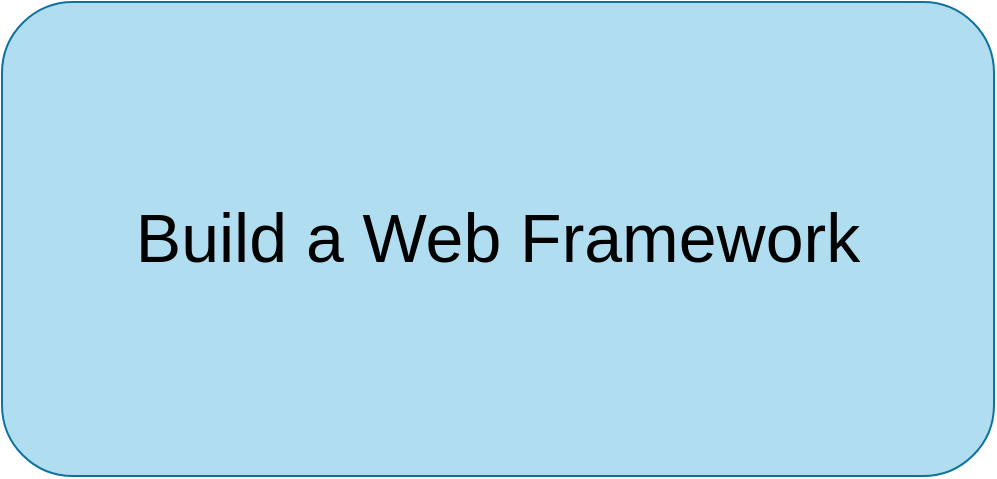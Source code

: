 <mxfile pages="6">
    <diagram id="eKO3oLS9gSoM9CPBkXL3" name="00-Goal">
        <mxGraphModel dx="729" dy="421" grid="1" gridSize="10" guides="1" tooltips="1" connect="1" arrows="1" fold="1" page="1" pageScale="1" pageWidth="1169" pageHeight="827" math="0" shadow="0">
            <root>
                <mxCell id="0"/>
                <mxCell id="1" parent="0"/>
                <mxCell id="2" value="" style="rounded=1;whiteSpace=wrap;html=1;fillColor=#b1ddf0;strokeColor=#10739e;glass=0;shadow=0;" parent="1" vertex="1">
                    <mxGeometry x="336" y="295" width="496" height="237" as="geometry"/>
                </mxCell>
                <mxCell id="4" value="&lt;font color=&quot;#000000&quot; style=&quot;font-size: 34px;&quot;&gt;Build a Web Framework&lt;/font&gt;" style="text;html=1;align=center;verticalAlign=middle;whiteSpace=wrap;rounded=0;shadow=0;glass=0;fillColor=none;" parent="1" vertex="1">
                    <mxGeometry x="399" y="373" width="370" height="80" as="geometry"/>
                </mxCell>
            </root>
        </mxGraphModel>
    </diagram>
    <diagram id="qqy7G0JwDy2KQDGhIRLm" name="07 - mv">
        <mxGraphModel dx="2083" dy="1203" grid="1" gridSize="10" guides="1" tooltips="1" connect="1" arrows="1" fold="1" page="1" pageScale="1" pageWidth="1169" pageHeight="827" math="0" shadow="0">
            <root>
                <mxCell id="0"/>
                <mxCell id="1" parent="0"/>
                <mxCell id="36xU2jny2OdCBjY5m4QW-1" value="Model Classes" style="rounded=0;whiteSpace=wrap;html=1;fontSize=20;align=center;fillColor=#dae8fc;strokeColor=#6c8ebf;" vertex="1" parent="1">
                    <mxGeometry x="375" y="330" width="200" height="70" as="geometry"/>
                </mxCell>
                <mxCell id="36xU2jny2OdCBjY5m4QW-2" value="View Classes" style="rounded=0;whiteSpace=wrap;html=1;fontSize=20;align=center;fillColor=#d5e8d4;strokeColor=#82b366;" vertex="1" parent="1">
                    <mxGeometry x="375" y="420" width="200" height="70" as="geometry"/>
                </mxCell>
                <mxCell id="36xU2jny2OdCBjY5m4QW-3" value="" style="shape=curlyBracket;whiteSpace=wrap;html=1;rounded=1;fontSize=17;align=center;rotation=-180;" vertex="1" parent="1">
                    <mxGeometry x="585" y="330" width="20" height="70" as="geometry"/>
                </mxCell>
                <mxCell id="36xU2jny2OdCBjY5m4QW-4" value="" style="shape=curlyBracket;whiteSpace=wrap;html=1;rounded=1;fontSize=17;align=center;rotation=-180;" vertex="1" parent="1">
                    <mxGeometry x="585" y="420" width="20" height="70" as="geometry"/>
                </mxCell>
                <mxCell id="36xU2jny2OdCBjY5m4QW-5" value="Handle HTML and events caused by the user (like clicks)" style="text;html=1;strokeColor=none;fillColor=none;align=left;verticalAlign=middle;whiteSpace=wrap;rounded=0;fontSize=13;" vertex="1" parent="1">
                    <mxGeometry x="605" y="445" width="190" height="20" as="geometry"/>
                </mxCell>
                <mxCell id="36xU2jny2OdCBjY5m4QW-6" value="Handle data, used to represent Users, Blog Posts, Images, etc" style="text;html=1;strokeColor=none;fillColor=none;align=left;verticalAlign=middle;whiteSpace=wrap;rounded=0;fontSize=13;" vertex="1" parent="1">
                    <mxGeometry x="605" y="355" width="190" height="20" as="geometry"/>
                </mxCell>
            </root>
        </mxGraphModel>
    </diagram>
    <diagram id="QJdwAnriGDv1WuvhWzYZ" name="05 - mock">
        <mxGraphModel dx="2916" dy="1684" grid="1" gridSize="10" guides="1" tooltips="1" connect="1" arrows="1" fold="1" page="1" pageScale="1" pageWidth="1169" pageHeight="827" math="0" shadow="0">
            <root>
                <mxCell id="0"/>
                <mxCell id="1" parent="0"/>
                <mxCell id="5O11e0xOa-rye1dnUCRD-1" value="" style="strokeWidth=1;shadow=0;dashed=0;align=center;html=1;shape=mxgraph.mockup.containers.browserWindow;rSize=0;fillColor=#ffffff;strokeColor=#666666;strokeColor2=#008cff;strokeColor3=#c4c4c4;mainText=,;recursiveResize=0;fontSize=15;" vertex="1" parent="1">
                    <mxGeometry x="465" y="220" width="545" height="390" as="geometry"/>
                </mxCell>
                <mxCell id="5O11e0xOa-rye1dnUCRD-2" value="Page 1" style="strokeWidth=1;shadow=0;dashed=0;align=center;html=1;shape=mxgraph.mockup.containers.anchor;fontSize=17;fontColor=#666666;align=left;" vertex="1" parent="5O11e0xOa-rye1dnUCRD-1">
                    <mxGeometry x="60" y="12" width="110" height="26" as="geometry"/>
                </mxCell>
                <mxCell id="5O11e0xOa-rye1dnUCRD-3" value="https://www.draw.io" style="strokeWidth=1;shadow=0;dashed=0;align=center;html=1;shape=mxgraph.mockup.containers.anchor;rSize=0;fontSize=17;fontColor=#666666;align=left;" vertex="1" parent="5O11e0xOa-rye1dnUCRD-1">
                    <mxGeometry x="130" y="60" width="250" height="26" as="geometry"/>
                </mxCell>
                <mxCell id="5O11e0xOa-rye1dnUCRD-4" value="User Detail" style="text;html=1;strokeColor=none;fillColor=none;align=left;verticalAlign=middle;whiteSpace=wrap;rounded=0;fontSize=21;fontStyle=1" vertex="1" parent="5O11e0xOa-rye1dnUCRD-1">
                    <mxGeometry x="30" y="130" width="170" height="30" as="geometry"/>
                </mxCell>
                <mxCell id="5O11e0xOa-rye1dnUCRD-5" value="name: Sam" style="text;html=1;strokeColor=none;fillColor=none;align=left;verticalAlign=middle;whiteSpace=wrap;rounded=0;fontSize=21;" vertex="1" parent="5O11e0xOa-rye1dnUCRD-1">
                    <mxGeometry x="50" y="180" width="170" height="20" as="geometry"/>
                </mxCell>
                <mxCell id="5O11e0xOa-rye1dnUCRD-6" value="age: 20" style="text;html=1;strokeColor=none;fillColor=none;align=left;verticalAlign=middle;whiteSpace=wrap;rounded=0;fontSize=21;" vertex="1" parent="5O11e0xOa-rye1dnUCRD-1">
                    <mxGeometry x="50" y="210" width="170" height="20" as="geometry"/>
                </mxCell>
                <mxCell id="5O11e0xOa-rye1dnUCRD-7" value="&lt;i&gt;Sam&lt;/i&gt;" style="rounded=0;whiteSpace=wrap;html=1;fontSize=21;align=left;" vertex="1" parent="5O11e0xOa-rye1dnUCRD-1">
                    <mxGeometry x="15" y="240" width="90" height="30" as="geometry"/>
                </mxCell>
                <mxCell id="5O11e0xOa-rye1dnUCRD-8" value="&lt;span style=&quot;font-size: 17px;&quot;&gt;Update Name&lt;/span&gt;" style="rounded=0;whiteSpace=wrap;html=1;fontSize=17;align=center;fontStyle=1" vertex="1" parent="5O11e0xOa-rye1dnUCRD-1">
                    <mxGeometry x="125" y="240" width="135" height="30" as="geometry"/>
                </mxCell>
                <mxCell id="5O11e0xOa-rye1dnUCRD-9" value="&lt;span style=&quot;font-size: 17px&quot;&gt;Set Random Age&lt;/span&gt;" style="rounded=0;whiteSpace=wrap;html=1;fontSize=17;align=center;fontStyle=1" vertex="1" parent="5O11e0xOa-rye1dnUCRD-1">
                    <mxGeometry x="15" y="280" width="175" height="30" as="geometry"/>
                </mxCell>
                <mxCell id="5O11e0xOa-rye1dnUCRD-10" value="&lt;span style=&quot;font-size: 17px&quot;&gt;Save&lt;/span&gt;" style="rounded=0;whiteSpace=wrap;html=1;fontSize=17;align=center;fontStyle=1" vertex="1" parent="1">
                    <mxGeometry x="480" y="540" width="175" height="30" as="geometry"/>
                </mxCell>
                <mxCell id="5O11e0xOa-rye1dnUCRD-11" value="Probably need to create a class to represent a User and all of its data (like name and age)" style="rounded=0;whiteSpace=wrap;html=1;fontSize=17;align=center;fillColor=#f8cecc;strokeColor=#b85450;" vertex="1" parent="1">
                    <mxGeometry x="160" y="232" width="270" height="75" as="geometry"/>
                </mxCell>
                <mxCell id="5O11e0xOa-rye1dnUCRD-12" value="User class needs to have the ability to store some data, retrieve it, and change it" style="rounded=0;whiteSpace=wrap;html=1;fontSize=17;align=center;fillColor=#f8cecc;strokeColor=#b85450;" vertex="1" parent="1">
                    <mxGeometry x="160" y="362.5" width="270" height="75" as="geometry"/>
                </mxCell>
                <mxCell id="5O11e0xOa-rye1dnUCRD-13" value="Also needs to have the ability to notify the rest of the app when some data is changed" style="rounded=0;whiteSpace=wrap;html=1;fontSize=17;align=center;fillColor=#f8cecc;strokeColor=#b85450;" vertex="1" parent="1">
                    <mxGeometry x="160" y="450" width="270" height="75" as="geometry"/>
                </mxCell>
                <mxCell id="5O11e0xOa-rye1dnUCRD-14" value="User needs to be able to persist data to an outside server, and then retrieve it at some future point" style="rounded=0;whiteSpace=wrap;html=1;fontSize=17;align=center;fillColor=#f8cecc;strokeColor=#b85450;" vertex="1" parent="1">
                    <mxGeometry x="160" y="530" width="270" height="75" as="geometry"/>
                </mxCell>
            </root>
        </mxGraphModel>
    </diagram>
    <diagram id="H4WxEVONDBSsP68vwNXc" name="06 - approach">
        <mxGraphModel dx="729" dy="421" grid="1" gridSize="10" guides="1" tooltips="1" connect="1" arrows="1" fold="1" page="1" pageScale="1" pageWidth="1169" pageHeight="827" math="0" shadow="0">
            <root>
                <mxCell id="0"/>
                <mxCell id="1" parent="0"/>
                <mxCell id="eawlbQUKYgqqLDcVQBGZ-1" style="edgeStyle=orthogonalEdgeStyle;rounded=0;orthogonalLoop=1;jettySize=auto;html=1;exitX=0.5;exitY=1;exitDx=0;exitDy=0;fontSize=17;" parent="1" source="eawlbQUKYgqqLDcVQBGZ-2" target="eawlbQUKYgqqLDcVQBGZ-4" edge="1">
                    <mxGeometry relative="1" as="geometry"/>
                </mxCell>
                <mxCell id="eawlbQUKYgqqLDcVQBGZ-2" value="Build class User as a 'mega' class with tons of methods" style="rounded=0;whiteSpace=wrap;html=1;fontSize=17;align=center;" parent="1" vertex="1">
                    <mxGeometry x="499" y="280" width="390" height="50" as="geometry"/>
                </mxCell>
                <mxCell id="eawlbQUKYgqqLDcVQBGZ-3" style="edgeStyle=orthogonalEdgeStyle;rounded=0;orthogonalLoop=1;jettySize=auto;html=1;exitX=0.5;exitY=1;exitDx=0;exitDy=0;fontSize=17;" parent="1" source="eawlbQUKYgqqLDcVQBGZ-4" target="eawlbQUKYgqqLDcVQBGZ-5" edge="1">
                    <mxGeometry relative="1" as="geometry"/>
                </mxCell>
                <mxCell id="eawlbQUKYgqqLDcVQBGZ-4" value="Refactor User to use composition" style="rounded=0;whiteSpace=wrap;html=1;fontSize=17;align=center;" parent="1" vertex="1">
                    <mxGeometry x="499" y="370" width="390" height="50" as="geometry"/>
                </mxCell>
                <mxCell id="eawlbQUKYgqqLDcVQBGZ-5" value="Refactor User to be a reusable class that can represent any piece of data, not just a User" style="rounded=0;whiteSpace=wrap;html=1;fontSize=17;align=center;" parent="1" vertex="1">
                    <mxGeometry x="499" y="460" width="390" height="70" as="geometry"/>
                </mxCell>
                <mxCell id="eawlbQUKYgqqLDcVQBGZ-6" value="Extraction Approach" style="rounded=0;whiteSpace=wrap;html=1;fontSize=20;align=center;fillColor=#dae8fc;strokeColor=#6c8ebf;fontStyle=1" parent="1" vertex="1">
                    <mxGeometry x="279" y="365" width="160" height="65" as="geometry"/>
                </mxCell>
            </root>
        </mxGraphModel>
    </diagram>
    <diagram id="oPNcjnpQfzQmDVw7W7TL" name="02-user">
        <mxGraphModel dx="729" dy="421" grid="1" gridSize="10" guides="1" tooltips="1" connect="1" arrows="1" fold="1" page="1" pageScale="1" pageWidth="1169" pageHeight="827" math="0" shadow="0">
            <root>
                <mxCell id="0"/>
                <mxCell id="1" parent="0"/>
                <mxCell id="q2u0QlZRffsQj2mwpImV-45" value="class User" style="rounded=0;whiteSpace=wrap;html=1;fontSize=18;align=center;fillColor=#dae8fc;strokeColor=#6c8ebf;fontStyle=1" parent="1" vertex="1">
                    <mxGeometry x="350" y="240" width="330" height="28" as="geometry"/>
                </mxCell>
                <mxCell id="q2u0QlZRffsQj2mwpImV-46" value="private data: UserProps" style="rounded=0;whiteSpace=wrap;html=1;fontSize=18;align=center;fontStyle=0" parent="1" vertex="1">
                    <mxGeometry x="350" y="268" width="330" height="42" as="geometry"/>
                </mxCell>
                <mxCell id="q2u0QlZRffsQj2mwpImV-47" value="get(propName: string): (string | number)" style="rounded=0;whiteSpace=wrap;html=1;fontSize=18;align=center;fontStyle=0" parent="1" vertex="1">
                    <mxGeometry x="350" y="310" width="330" height="42" as="geometry"/>
                </mxCell>
                <mxCell id="q2u0QlZRffsQj2mwpImV-48" value="" style="shape=curlyBracket;whiteSpace=wrap;html=1;rounded=1;fontSize=17;align=center;rotation=-180;" parent="1" vertex="1">
                    <mxGeometry x="690" y="268" width="20" height="42" as="geometry"/>
                </mxCell>
                <mxCell id="q2u0QlZRffsQj2mwpImV-49" value="Object to store information about a particular user (name, age)" style="text;html=1;strokeColor=none;fillColor=none;align=left;verticalAlign=middle;whiteSpace=wrap;rounded=0;fontSize=11;" parent="1" vertex="1">
                    <mxGeometry x="710" y="279" width="220" height="20" as="geometry"/>
                </mxCell>
                <mxCell id="q2u0QlZRffsQj2mwpImV-50" value="" style="shape=curlyBracket;whiteSpace=wrap;html=1;rounded=1;fontSize=17;align=center;rotation=-180;" parent="1" vertex="1">
                    <mxGeometry x="690" y="310" width="20" height="42" as="geometry"/>
                </mxCell>
                <mxCell id="q2u0QlZRffsQj2mwpImV-51" value="Gets a single piece of info about this user (name, age)" style="text;html=1;strokeColor=none;fillColor=none;align=left;verticalAlign=middle;whiteSpace=wrap;rounded=0;fontSize=11;" parent="1" vertex="1">
                    <mxGeometry x="710" y="321" width="220" height="20" as="geometry"/>
                </mxCell>
                <mxCell id="q2u0QlZRffsQj2mwpImV-52" value="set(update: UserProps): void" style="rounded=0;whiteSpace=wrap;html=1;fontSize=18;align=center;fontStyle=0" parent="1" vertex="1">
                    <mxGeometry x="350" y="352" width="330" height="42" as="geometry"/>
                </mxCell>
                <mxCell id="q2u0QlZRffsQj2mwpImV-53" value="" style="shape=curlyBracket;whiteSpace=wrap;html=1;rounded=1;fontSize=17;align=center;rotation=-180;" parent="1" vertex="1">
                    <mxGeometry x="690" y="352" width="20" height="42" as="geometry"/>
                </mxCell>
                <mxCell id="q2u0QlZRffsQj2mwpImV-54" value="Changes information about this user (name, age)" style="text;html=1;strokeColor=none;fillColor=none;align=left;verticalAlign=middle;whiteSpace=wrap;rounded=0;fontSize=11;" parent="1" vertex="1">
                    <mxGeometry x="710" y="363" width="220" height="20" as="geometry"/>
                </mxCell>
                <mxCell id="q2u0QlZRffsQj2mwpImV-55" value="on(eventName: string, callback: () =&amp;gt; {})" style="rounded=0;whiteSpace=wrap;html=1;fontSize=18;align=center;fontStyle=0" parent="1" vertex="1">
                    <mxGeometry x="350" y="394" width="330" height="42" as="geometry"/>
                </mxCell>
                <mxCell id="q2u0QlZRffsQj2mwpImV-56" value="" style="shape=curlyBracket;whiteSpace=wrap;html=1;rounded=1;fontSize=17;align=center;rotation=-180;" parent="1" vertex="1">
                    <mxGeometry x="690" y="394" width="20" height="42" as="geometry"/>
                </mxCell>
                <mxCell id="q2u0QlZRffsQj2mwpImV-57" value="Registers an event handler with this object, so other parts of the app know when something changes" style="text;html=1;strokeColor=none;fillColor=none;align=left;verticalAlign=middle;whiteSpace=wrap;rounded=0;fontSize=11;" parent="1" vertex="1">
                    <mxGeometry x="710" y="405" width="220" height="20" as="geometry"/>
                </mxCell>
                <mxCell id="q2u0QlZRffsQj2mwpImV-58" value="trigger(eventName: string): void" style="rounded=0;whiteSpace=wrap;html=1;fontSize=18;align=center;fontStyle=0" parent="1" vertex="1">
                    <mxGeometry x="350" y="436" width="330" height="42" as="geometry"/>
                </mxCell>
                <mxCell id="q2u0QlZRffsQj2mwpImV-59" value="" style="shape=curlyBracket;whiteSpace=wrap;html=1;rounded=1;fontSize=17;align=center;rotation=-180;" parent="1" vertex="1">
                    <mxGeometry x="690" y="436" width="20" height="42" as="geometry"/>
                </mxCell>
                <mxCell id="q2u0QlZRffsQj2mwpImV-60" value="Triggers an event to tell other parts of the app that something has changed" style="text;html=1;strokeColor=none;fillColor=none;align=left;verticalAlign=middle;whiteSpace=wrap;rounded=0;fontSize=11;" parent="1" vertex="1">
                    <mxGeometry x="710" y="447" width="220" height="20" as="geometry"/>
                </mxCell>
                <mxCell id="q2u0QlZRffsQj2mwpImV-61" value="fetch(): Promise" style="rounded=0;whiteSpace=wrap;html=1;fontSize=18;align=center;fontStyle=0" parent="1" vertex="1">
                    <mxGeometry x="350" y="478" width="330" height="42" as="geometry"/>
                </mxCell>
                <mxCell id="q2u0QlZRffsQj2mwpImV-62" value="" style="shape=curlyBracket;whiteSpace=wrap;html=1;rounded=1;fontSize=17;align=center;rotation=-180;" parent="1" vertex="1">
                    <mxGeometry x="690" y="478" width="20" height="42" as="geometry"/>
                </mxCell>
                <mxCell id="q2u0QlZRffsQj2mwpImV-63" value="Fetches some data from the server about a particular user" style="text;html=1;strokeColor=none;fillColor=none;align=left;verticalAlign=middle;whiteSpace=wrap;rounded=0;fontSize=11;" parent="1" vertex="1">
                    <mxGeometry x="710" y="489" width="220" height="20" as="geometry"/>
                </mxCell>
                <mxCell id="q2u0QlZRffsQj2mwpImV-64" value="save(): Promise" style="rounded=0;whiteSpace=wrap;html=1;fontSize=18;align=center;fontStyle=0" parent="1" vertex="1">
                    <mxGeometry x="350" y="520" width="330" height="42" as="geometry"/>
                </mxCell>
                <mxCell id="q2u0QlZRffsQj2mwpImV-65" value="" style="shape=curlyBracket;whiteSpace=wrap;html=1;rounded=1;fontSize=17;align=center;rotation=-180;" parent="1" vertex="1">
                    <mxGeometry x="690" y="520" width="20" height="42" as="geometry"/>
                </mxCell>
                <mxCell id="q2u0QlZRffsQj2mwpImV-66" value="Saves some data about this user to the server" style="text;html=1;strokeColor=none;fillColor=none;align=left;verticalAlign=middle;whiteSpace=wrap;rounded=0;fontSize=11;" parent="1" vertex="1">
                    <mxGeometry x="710" y="531" width="220" height="20" as="geometry"/>
                </mxCell>
            </root>
        </mxGraphModel>
    </diagram>
    <diagram id="aLWsFVtwU_0vKNZAFZTg" name="08 - events">
        <mxGraphModel dx="583" dy="337" grid="1" gridSize="10" guides="1" tooltips="1" connect="1" arrows="1" fold="1" page="1" pageScale="1" pageWidth="1169" pageHeight="827" math="0" shadow="0">
            <root>
                <mxCell id="0"/>
                <mxCell id="1" parent="0"/>
                <mxCell id="oaRbF4cmPIrRVzJYWzWD-1" value="" style="shape=curlyBracket;whiteSpace=wrap;html=1;rounded=1;fontSize=13;align=left;" vertex="1" parent="1">
                    <mxGeometry x="370" y="359" width="20" height="110" as="geometry"/>
                </mxCell>
                <mxCell id="oaRbF4cmPIrRVzJYWzWD-2" style="edgeStyle=orthogonalEdgeStyle;rounded=0;orthogonalLoop=1;jettySize=auto;html=1;exitX=1;exitY=0.5;exitDx=0;exitDy=0;fontSize=13;" edge="1" parent="1" source="oaRbF4cmPIrRVzJYWzWD-3">
                    <mxGeometry relative="1" as="geometry">
                        <mxPoint x="540" y="374" as="targetPoint"/>
                    </mxGeometry>
                </mxCell>
                <mxCell id="oaRbF4cmPIrRVzJYWzWD-3" value="'click'" style="rounded=0;whiteSpace=wrap;html=1;fontSize=13;align=center;" vertex="1" parent="1">
                    <mxGeometry x="400" y="359" width="100" height="30" as="geometry"/>
                </mxCell>
                <mxCell id="oaRbF4cmPIrRVzJYWzWD-4" value="'hover'" style="rounded=0;whiteSpace=wrap;html=1;fontSize=13;align=center;" vertex="1" parent="1">
                    <mxGeometry x="400" y="399" width="100" height="30" as="geometry"/>
                </mxCell>
                <mxCell id="oaRbF4cmPIrRVzJYWzWD-5" value="'mouseover'" style="rounded=0;whiteSpace=wrap;html=1;fontSize=13;align=center;" vertex="1" parent="1">
                    <mxGeometry x="400" y="439" width="100" height="30" as="geometry"/>
                </mxCell>
                <mxCell id="oaRbF4cmPIrRVzJYWzWD-6" value="[" style="rounded=0;whiteSpace=wrap;html=1;fontSize=13;align=center;" vertex="1" parent="1">
                    <mxGeometry x="540" y="359" width="40" height="30" as="geometry"/>
                </mxCell>
                <mxCell id="oaRbF4cmPIrRVzJYWzWD-7" value="Callback" style="rounded=0;whiteSpace=wrap;html=1;fontSize=13;align=center;fillColor=#dae8fc;strokeColor=#6c8ebf;" vertex="1" parent="1">
                    <mxGeometry x="580" y="359" width="60" height="30" as="geometry"/>
                </mxCell>
                <mxCell id="oaRbF4cmPIrRVzJYWzWD-8" value="Callback" style="rounded=0;whiteSpace=wrap;html=1;fontSize=13;align=center;fillColor=#dae8fc;strokeColor=#6c8ebf;" vertex="1" parent="1">
                    <mxGeometry x="640" y="359" width="60" height="30" as="geometry"/>
                </mxCell>
                <mxCell id="oaRbF4cmPIrRVzJYWzWD-9" value="]" style="rounded=0;whiteSpace=wrap;html=1;fontSize=13;align=center;" vertex="1" parent="1">
                    <mxGeometry x="700" y="359" width="40" height="30" as="geometry"/>
                </mxCell>
                <mxCell id="oaRbF4cmPIrRVzJYWzWD-10" value="" style="shape=curlyBracket;whiteSpace=wrap;html=1;rounded=1;fontSize=13;align=left;rotation=180;" vertex="1" parent="1">
                    <mxGeometry x="750" y="359" width="20" height="110" as="geometry"/>
                </mxCell>
                <mxCell id="oaRbF4cmPIrRVzJYWzWD-11" style="edgeStyle=orthogonalEdgeStyle;rounded=0;orthogonalLoop=1;jettySize=auto;html=1;exitX=1;exitY=0.5;exitDx=0;exitDy=0;fontSize=13;" edge="1" parent="1">
                    <mxGeometry relative="1" as="geometry">
                        <mxPoint x="540" y="414" as="targetPoint"/>
                        <mxPoint x="500" y="414" as="sourcePoint"/>
                    </mxGeometry>
                </mxCell>
                <mxCell id="oaRbF4cmPIrRVzJYWzWD-12" value="[" style="rounded=0;whiteSpace=wrap;html=1;fontSize=13;align=center;" vertex="1" parent="1">
                    <mxGeometry x="540" y="399" width="40" height="30" as="geometry"/>
                </mxCell>
                <mxCell id="oaRbF4cmPIrRVzJYWzWD-13" value="]" style="rounded=0;whiteSpace=wrap;html=1;fontSize=13;align=center;" vertex="1" parent="1">
                    <mxGeometry x="580" y="399" width="40" height="30" as="geometry"/>
                </mxCell>
                <mxCell id="oaRbF4cmPIrRVzJYWzWD-14" style="edgeStyle=orthogonalEdgeStyle;rounded=0;orthogonalLoop=1;jettySize=auto;html=1;exitX=1;exitY=0.5;exitDx=0;exitDy=0;fontSize=13;" edge="1" parent="1">
                    <mxGeometry relative="1" as="geometry">
                        <mxPoint x="540" y="454" as="targetPoint"/>
                        <mxPoint x="500" y="454" as="sourcePoint"/>
                    </mxGeometry>
                </mxCell>
                <mxCell id="oaRbF4cmPIrRVzJYWzWD-15" value="[" style="rounded=0;whiteSpace=wrap;html=1;fontSize=13;align=center;" vertex="1" parent="1">
                    <mxGeometry x="540" y="439" width="40" height="30" as="geometry"/>
                </mxCell>
                <mxCell id="oaRbF4cmPIrRVzJYWzWD-16" value="Callback" style="rounded=0;whiteSpace=wrap;html=1;fontSize=13;align=center;fillColor=#dae8fc;strokeColor=#6c8ebf;" vertex="1" parent="1">
                    <mxGeometry x="580" y="439" width="60" height="30" as="geometry"/>
                </mxCell>
                <mxCell id="oaRbF4cmPIrRVzJYWzWD-17" value="]" style="rounded=0;whiteSpace=wrap;html=1;fontSize=13;align=center;" vertex="1" parent="1">
                    <mxGeometry x="640" y="439" width="40" height="30" as="geometry"/>
                </mxCell>
            </root>
        </mxGraphModel>
    </diagram>
    <diagram id="Pwq049tx3Zx9xg7GUd4I" name="09 - user">
        <mxGraphModel dx="1122" dy="648" grid="1" gridSize="10" guides="1" tooltips="1" connect="1" arrows="1" fold="1" page="1" pageScale="1" pageWidth="1169" pageHeight="827" math="0" shadow="0">
            <root>
                <mxCell id="0"/>
                <mxCell id="1" parent="0"/>
                <mxCell id="NJQbvoTo9I_uZUbE4tWK-1" value="" style="strokeWidth=1;shadow=0;dashed=0;align=center;html=1;shape=mxgraph.mockup.containers.browserWindow;rSize=0;fillColor=#ffffff;strokeColor=#666666;strokeColor2=#008cff;strokeColor3=#c4c4c4;mainText=,;recursiveResize=0;fontSize=13;" vertex="1" parent="1">
                    <mxGeometry x="305" y="270" width="340" height="240" as="geometry"/>
                </mxCell>
                <mxCell id="NJQbvoTo9I_uZUbE4tWK-2" value="Page 1" style="strokeWidth=1;shadow=0;dashed=0;align=center;html=1;shape=mxgraph.mockup.containers.anchor;fontSize=17;fontColor=#666666;align=left;" vertex="1" parent="NJQbvoTo9I_uZUbE4tWK-1">
                    <mxGeometry x="60" y="12" width="110" height="26" as="geometry"/>
                </mxCell>
                <mxCell id="NJQbvoTo9I_uZUbE4tWK-3" value="https://www.draw.io" style="strokeWidth=1;shadow=0;dashed=0;align=center;html=1;shape=mxgraph.mockup.containers.anchor;rSize=0;fontSize=17;fontColor=#666666;align=left;" vertex="1" parent="NJQbvoTo9I_uZUbE4tWK-1">
                    <mxGeometry x="130" y="60" width="250" height="26" as="geometry"/>
                </mxCell>
                <mxCell id="NJQbvoTo9I_uZUbE4tWK-4" value="fetch" style="rounded=0;whiteSpace=wrap;html=1;fontSize=25;align=center;" vertex="1" parent="NJQbvoTo9I_uZUbE4tWK-1">
                    <mxGeometry x="240" y="139" width="70" height="81" as="geometry"/>
                </mxCell>
                <mxCell id="NJQbvoTo9I_uZUbE4tWK-5" value="User Instance" style="rounded=0;whiteSpace=wrap;html=1;fontSize=25;align=center;fillColor=#d5e8d4;strokeColor=#82b366;" vertex="1" parent="NJQbvoTo9I_uZUbE4tWK-1">
                    <mxGeometry x="100" y="139" width="140" height="81" as="geometry"/>
                </mxCell>
                <mxCell id="NJQbvoTo9I_uZUbE4tWK-6" style="edgeStyle=orthogonalEdgeStyle;rounded=0;orthogonalLoop=1;jettySize=auto;html=1;exitX=0;exitY=0.75;exitDx=0;exitDy=0;entryX=1;entryY=0.75;entryDx=0;entryDy=0;fontSize=25;" edge="1" parent="1" source="NJQbvoTo9I_uZUbE4tWK-7" target="NJQbvoTo9I_uZUbE4tWK-4">
                    <mxGeometry relative="1" as="geometry">
                        <Array as="points">
                            <mxPoint x="745" y="470"/>
                        </Array>
                    </mxGeometry>
                </mxCell>
                <mxCell id="NJQbvoTo9I_uZUbE4tWK-7" value="JSON Server" style="rounded=0;whiteSpace=wrap;html=1;fontSize=25;align=center;fillColor=#dae8fc;strokeColor=#6c8ebf;fontStyle=1" vertex="1" parent="1">
                    <mxGeometry x="745" y="369.5" width="120" height="140" as="geometry"/>
                </mxCell>
                <mxCell id="NJQbvoTo9I_uZUbE4tWK-8" style="edgeStyle=orthogonalEdgeStyle;rounded=0;orthogonalLoop=1;jettySize=auto;html=1;exitX=1;exitY=0.25;exitDx=0;exitDy=0;entryX=-0.017;entryY=0.429;entryDx=0;entryDy=0;entryPerimeter=0;fontSize=25;" edge="1" parent="1" source="NJQbvoTo9I_uZUbE4tWK-4" target="NJQbvoTo9I_uZUbE4tWK-7">
                    <mxGeometry relative="1" as="geometry"/>
                </mxCell>
                <mxCell id="NJQbvoTo9I_uZUbE4tWK-9" value="save()" style="text;html=1;strokeColor=none;fillColor=none;align=center;verticalAlign=middle;whiteSpace=wrap;rounded=0;fontSize=21;fontStyle=2" vertex="1" parent="1">
                    <mxGeometry x="665" y="409" width="40" height="20" as="geometry"/>
                </mxCell>
                <mxCell id="NJQbvoTo9I_uZUbE4tWK-10" value="fetch()" style="text;html=1;strokeColor=none;fillColor=none;align=center;verticalAlign=middle;whiteSpace=wrap;rounded=0;fontSize=21;fontStyle=2" vertex="1" parent="1">
                    <mxGeometry x="665" y="470" width="40" height="20" as="geometry"/>
                </mxCell>
            </root>
        </mxGraphModel>
    </diagram>
    <diagram id="6EaI6-5twRWGtl9hOMDa" name="10 - json">
        <mxGraphModel dx="729" dy="421" grid="1" gridSize="10" guides="1" tooltips="1" connect="1" arrows="1" fold="1" page="1" pageScale="1" pageWidth="1169" pageHeight="827" math="0" shadow="0">
            <root>
                <mxCell id="0"/>
                <mxCell id="1" parent="0"/>
                <mxCell id="IK3D2RcnBF6YkT-WLim0-1" style="edgeStyle=orthogonalEdgeStyle;rounded=0;orthogonalLoop=1;jettySize=auto;html=1;exitX=1;exitY=0.5;exitDx=0;exitDy=0;fontSize=21;" parent="1" source="IK3D2RcnBF6YkT-WLim0-2" target="IK3D2RcnBF6YkT-WLim0-5" edge="1">
                    <mxGeometry relative="1" as="geometry"/>
                </mxCell>
                <mxCell id="IK3D2RcnBF6YkT-WLim0-2" value="/users" style="rounded=0;whiteSpace=wrap;html=1;fontSize=21;align=center;fillColor=#dae8fc;strokeColor=#6c8ebf;" parent="1" vertex="1">
                    <mxGeometry x="570" y="260" width="140" height="50" as="geometry"/>
                </mxCell>
                <mxCell id="IK3D2RcnBF6YkT-WLim0-3" style="edgeStyle=orthogonalEdgeStyle;rounded=0;orthogonalLoop=1;jettySize=auto;html=1;exitX=1;exitY=0.5;exitDx=0;exitDy=0;fontSize=21;" parent="1" source="IK3D2RcnBF6YkT-WLim0-4" target="IK3D2RcnBF6YkT-WLim0-2" edge="1">
                    <mxGeometry relative="1" as="geometry"/>
                </mxCell>
                <mxCell id="IK3D2RcnBF6YkT-WLim0-4" value="GET" style="rounded=0;whiteSpace=wrap;html=1;fontSize=21;align=center;fillColor=#d5e8d4;strokeColor=#82b366;" parent="1" vertex="1">
                    <mxGeometry x="390" y="260" width="140" height="50" as="geometry"/>
                </mxCell>
                <mxCell id="IK3D2RcnBF6YkT-WLim0-5" value="Retrieve all users" style="rounded=0;whiteSpace=wrap;html=1;fontSize=14;align=center;" parent="1" vertex="1">
                    <mxGeometry x="750" y="260" width="190" height="50" as="geometry"/>
                </mxCell>
                <mxCell id="IK3D2RcnBF6YkT-WLim0-6" style="edgeStyle=orthogonalEdgeStyle;rounded=0;orthogonalLoop=1;jettySize=auto;html=1;exitX=1;exitY=0.5;exitDx=0;exitDy=0;fontSize=21;" parent="1" source="IK3D2RcnBF6YkT-WLim0-7" target="IK3D2RcnBF6YkT-WLim0-10" edge="1">
                    <mxGeometry relative="1" as="geometry"/>
                </mxCell>
                <mxCell id="IK3D2RcnBF6YkT-WLim0-7" value="/users/:id" style="rounded=0;whiteSpace=wrap;html=1;fontSize=21;align=center;fillColor=#dae8fc;strokeColor=#6c8ebf;" parent="1" vertex="1">
                    <mxGeometry x="570" y="320" width="140" height="50" as="geometry"/>
                </mxCell>
                <mxCell id="IK3D2RcnBF6YkT-WLim0-8" style="edgeStyle=orthogonalEdgeStyle;rounded=0;orthogonalLoop=1;jettySize=auto;html=1;exitX=1;exitY=0.5;exitDx=0;exitDy=0;fontSize=21;" parent="1" source="IK3D2RcnBF6YkT-WLim0-9" target="IK3D2RcnBF6YkT-WLim0-7" edge="1">
                    <mxGeometry relative="1" as="geometry"/>
                </mxCell>
                <mxCell id="IK3D2RcnBF6YkT-WLim0-9" value="GET" style="rounded=0;whiteSpace=wrap;html=1;fontSize=21;align=center;fillColor=#d5e8d4;strokeColor=#82b366;" parent="1" vertex="1">
                    <mxGeometry x="390" y="320" width="140" height="50" as="geometry"/>
                </mxCell>
                <mxCell id="IK3D2RcnBF6YkT-WLim0-10" value="Retrieve users with the given ID" style="rounded=0;whiteSpace=wrap;html=1;fontSize=14;align=center;" parent="1" vertex="1">
                    <mxGeometry x="750" y="320" width="190" height="50" as="geometry"/>
                </mxCell>
                <mxCell id="IK3D2RcnBF6YkT-WLim0-11" style="edgeStyle=orthogonalEdgeStyle;rounded=0;orthogonalLoop=1;jettySize=auto;html=1;exitX=1;exitY=0.5;exitDx=0;exitDy=0;fontSize=21;" parent="1" source="IK3D2RcnBF6YkT-WLim0-12" target="IK3D2RcnBF6YkT-WLim0-15" edge="1">
                    <mxGeometry relative="1" as="geometry"/>
                </mxCell>
                <mxCell id="IK3D2RcnBF6YkT-WLim0-12" value="/users" style="rounded=0;whiteSpace=wrap;html=1;fontSize=21;align=center;fillColor=#dae8fc;strokeColor=#6c8ebf;" parent="1" vertex="1">
                    <mxGeometry x="570" y="380" width="140" height="50" as="geometry"/>
                </mxCell>
                <mxCell id="IK3D2RcnBF6YkT-WLim0-13" style="edgeStyle=orthogonalEdgeStyle;rounded=0;orthogonalLoop=1;jettySize=auto;html=1;exitX=1;exitY=0.5;exitDx=0;exitDy=0;fontSize=21;" parent="1" source="IK3D2RcnBF6YkT-WLim0-14" target="IK3D2RcnBF6YkT-WLim0-12" edge="1">
                    <mxGeometry relative="1" as="geometry"/>
                </mxCell>
                <mxCell id="IK3D2RcnBF6YkT-WLim0-14" value="POST" style="rounded=0;whiteSpace=wrap;html=1;fontSize=21;align=center;fillColor=#d5e8d4;strokeColor=#82b366;" parent="1" vertex="1">
                    <mxGeometry x="390" y="380" width="140" height="50" as="geometry"/>
                </mxCell>
                <mxCell id="IK3D2RcnBF6YkT-WLim0-15" value="Create a new uesr" style="rounded=0;whiteSpace=wrap;html=1;fontSize=14;align=center;" parent="1" vertex="1">
                    <mxGeometry x="750" y="380" width="190" height="50" as="geometry"/>
                </mxCell>
                <mxCell id="IK3D2RcnBF6YkT-WLim0-16" style="edgeStyle=orthogonalEdgeStyle;rounded=0;orthogonalLoop=1;jettySize=auto;html=1;exitX=1;exitY=0.5;exitDx=0;exitDy=0;fontSize=21;" parent="1" source="IK3D2RcnBF6YkT-WLim0-17" target="IK3D2RcnBF6YkT-WLim0-20" edge="1">
                    <mxGeometry relative="1" as="geometry"/>
                </mxCell>
                <mxCell id="IK3D2RcnBF6YkT-WLim0-17" value="/users/:id" style="rounded=0;whiteSpace=wrap;html=1;fontSize=21;align=center;fillColor=#dae8fc;strokeColor=#6c8ebf;" parent="1" vertex="1">
                    <mxGeometry x="570" y="440" width="140" height="50" as="geometry"/>
                </mxCell>
                <mxCell id="IK3D2RcnBF6YkT-WLim0-18" style="edgeStyle=orthogonalEdgeStyle;rounded=0;orthogonalLoop=1;jettySize=auto;html=1;exitX=1;exitY=0.5;exitDx=0;exitDy=0;fontSize=21;" parent="1" source="IK3D2RcnBF6YkT-WLim0-19" target="IK3D2RcnBF6YkT-WLim0-17" edge="1">
                    <mxGeometry relative="1" as="geometry"/>
                </mxCell>
                <mxCell id="IK3D2RcnBF6YkT-WLim0-19" value="PUT" style="rounded=0;whiteSpace=wrap;html=1;fontSize=21;align=center;fillColor=#d5e8d4;strokeColor=#82b366;" parent="1" vertex="1">
                    <mxGeometry x="390" y="440" width="140" height="50" as="geometry"/>
                </mxCell>
                <mxCell id="IK3D2RcnBF6YkT-WLim0-20" value="Update a user" style="rounded=0;whiteSpace=wrap;html=1;fontSize=14;align=center;" parent="1" vertex="1">
                    <mxGeometry x="750" y="440" width="190" height="50" as="geometry"/>
                </mxCell>
                <mxCell id="IK3D2RcnBF6YkT-WLim0-21" style="edgeStyle=orthogonalEdgeStyle;rounded=0;orthogonalLoop=1;jettySize=auto;html=1;exitX=1;exitY=0.5;exitDx=0;exitDy=0;fontSize=21;" parent="1" source="IK3D2RcnBF6YkT-WLim0-22" target="IK3D2RcnBF6YkT-WLim0-25" edge="1">
                    <mxGeometry relative="1" as="geometry"/>
                </mxCell>
                <mxCell id="IK3D2RcnBF6YkT-WLim0-22" value="/users/:id" style="rounded=0;whiteSpace=wrap;html=1;fontSize=21;align=center;fillColor=#dae8fc;strokeColor=#6c8ebf;" parent="1" vertex="1">
                    <mxGeometry x="570" y="500" width="140" height="50" as="geometry"/>
                </mxCell>
                <mxCell id="IK3D2RcnBF6YkT-WLim0-23" style="edgeStyle=orthogonalEdgeStyle;rounded=0;orthogonalLoop=1;jettySize=auto;html=1;exitX=1;exitY=0.5;exitDx=0;exitDy=0;fontSize=21;" parent="1" source="IK3D2RcnBF6YkT-WLim0-24" target="IK3D2RcnBF6YkT-WLim0-22" edge="1">
                    <mxGeometry relative="1" as="geometry"/>
                </mxCell>
                <mxCell id="IK3D2RcnBF6YkT-WLim0-24" value="DELETE" style="rounded=0;whiteSpace=wrap;html=1;fontSize=21;align=center;fillColor=#d5e8d4;strokeColor=#82b366;" parent="1" vertex="1">
                    <mxGeometry x="390" y="500" width="140" height="50" as="geometry"/>
                </mxCell>
                <mxCell id="IK3D2RcnBF6YkT-WLim0-25" value="Delete a user" style="rounded=0;whiteSpace=wrap;html=1;fontSize=14;align=center;" parent="1" vertex="1">
                    <mxGeometry x="750" y="500" width="190" height="50" as="geometry"/>
                </mxCell>
            </root>
        </mxGraphModel>
    </diagram>
    <diagram id="vBxMhjKwqWNbqGqFS8wi" name="11 -ids">
        <mxGraphModel dx="729" dy="421" grid="1" gridSize="10" guides="1" tooltips="1" connect="1" arrows="1" fold="1" page="1" pageScale="1" pageWidth="1169" pageHeight="827" math="0" shadow="0">
            <root>
                <mxCell id="0"/>
                <mxCell id="1" parent="0"/>
                <mxCell id="TsZOXrCivZW0yanygehj-1" value="All of our models that need to be synced with a server need an 'ID' property" style="rounded=0;whiteSpace=wrap;html=1;fontSize=20;align=center;fillColor=#d5e8d4;strokeColor=#82b366;fontStyle=1" parent="1" vertex="1">
                    <mxGeometry x="280" y="330" width="230" height="120" as="geometry"/>
                </mxCell>
                <mxCell id="TsZOXrCivZW0yanygehj-2" value="User" style="rounded=0;whiteSpace=wrap;html=1;fontSize=20;align=center;fillColor=#dae8fc;strokeColor=#6c8ebf;fontStyle=1" parent="1" vertex="1">
                    <mxGeometry x="550" y="300" width="200" height="30" as="geometry"/>
                </mxCell>
                <mxCell id="TsZOXrCivZW0yanygehj-3" value="prop" style="rounded=0;whiteSpace=wrap;html=1;fontSize=13;align=center;fillColor=#ffe6cc;strokeColor=#d79b00;fontStyle=0" parent="1" vertex="1">
                    <mxGeometry x="550" y="330" width="80" height="20" as="geometry"/>
                </mxCell>
                <mxCell id="TsZOXrCivZW0yanygehj-4" value="value" style="rounded=0;whiteSpace=wrap;html=1;fontSize=13;align=center;fillColor=#ffe6cc;strokeColor=#d79b00;fontStyle=0" parent="1" vertex="1">
                    <mxGeometry x="630" y="330" width="120" height="20" as="geometry"/>
                </mxCell>
                <mxCell id="TsZOXrCivZW0yanygehj-5" value="data" style="rounded=0;whiteSpace=wrap;html=1;fontSize=13;align=center;fontStyle=0" parent="1" vertex="1">
                    <mxGeometry x="550" y="350" width="80" height="20" as="geometry"/>
                </mxCell>
                <mxCell id="TsZOXrCivZW0yanygehj-6" value="{ id: 1, age: 20 }" style="rounded=0;whiteSpace=wrap;html=1;fontSize=13;align=center;fontStyle=0" parent="1" vertex="1">
                    <mxGeometry x="630" y="350" width="120" height="20" as="geometry"/>
                </mxCell>
                <mxCell id="TsZOXrCivZW0yanygehj-7" value="User" style="rounded=0;whiteSpace=wrap;html=1;fontSize=20;align=center;fillColor=#dae8fc;strokeColor=#6c8ebf;fontStyle=1" parent="1" vertex="1">
                    <mxGeometry x="550" y="410" width="200" height="30" as="geometry"/>
                </mxCell>
                <mxCell id="TsZOXrCivZW0yanygehj-8" value="prop" style="rounded=0;whiteSpace=wrap;html=1;fontSize=13;align=center;fillColor=#ffe6cc;strokeColor=#d79b00;fontStyle=0" parent="1" vertex="1">
                    <mxGeometry x="550" y="440" width="80" height="20" as="geometry"/>
                </mxCell>
                <mxCell id="TsZOXrCivZW0yanygehj-9" value="value" style="rounded=0;whiteSpace=wrap;html=1;fontSize=13;align=center;fillColor=#ffe6cc;strokeColor=#d79b00;fontStyle=0" parent="1" vertex="1">
                    <mxGeometry x="630" y="440" width="120" height="20" as="geometry"/>
                </mxCell>
                <mxCell id="TsZOXrCivZW0yanygehj-10" value="data" style="rounded=0;whiteSpace=wrap;html=1;fontSize=13;align=center;fontStyle=0" parent="1" vertex="1">
                    <mxGeometry x="550" y="460" width="80" height="20" as="geometry"/>
                </mxCell>
                <mxCell id="TsZOXrCivZW0yanygehj-11" value="{ age: 20 }" style="rounded=0;whiteSpace=wrap;html=1;fontSize=13;align=center;fontStyle=0" parent="1" vertex="1">
                    <mxGeometry x="630" y="460" width="120" height="20" as="geometry"/>
                </mxCell>
                <mxCell id="TsZOXrCivZW0yanygehj-12" value="" style="shape=curlyBracket;whiteSpace=wrap;html=1;rounded=1;fontSize=13;align=center;rotation=-180;" parent="1" vertex="1">
                    <mxGeometry x="760" y="300" width="20" height="70" as="geometry"/>
                </mxCell>
                <mxCell id="TsZOXrCivZW0yanygehj-13" value="" style="shape=curlyBracket;whiteSpace=wrap;html=1;rounded=1;fontSize=13;align=center;rotation=-180;" parent="1" vertex="1">
                    <mxGeometry x="760" y="410" width="20" height="70" as="geometry"/>
                </mxCell>
                <mxCell id="TsZOXrCivZW0yanygehj-14" value="Has a server-side representation" style="text;html=1;strokeColor=none;fillColor=none;align=left;verticalAlign=middle;whiteSpace=wrap;rounded=0;fontSize=13;" parent="1" vertex="1">
                    <mxGeometry x="780" y="325" width="120" height="20" as="geometry"/>
                </mxCell>
                <mxCell id="TsZOXrCivZW0yanygehj-15" value="Brand new!&amp;nbsp; Not persisted server-side" style="text;html=1;strokeColor=none;fillColor=none;align=left;verticalAlign=middle;whiteSpace=wrap;rounded=0;fontSize=13;" parent="1" vertex="1">
                    <mxGeometry x="780" y="435" width="130" height="20" as="geometry"/>
                </mxCell>
            </root>
        </mxGraphModel>
    </diagram>
    <diagram id="IUl2LtlcGi4LlCcNFsWw" name="02 - model">
        <mxGraphModel dx="729" dy="421" grid="1" gridSize="10" guides="1" tooltips="1" connect="1" arrows="1" fold="1" page="1" pageScale="1" pageWidth="1100" pageHeight="850" math="0" shadow="0">
            <root>
                <mxCell id="0"/>
                <mxCell id="1" parent="0"/>
                <mxCell id="lnFIOO5zx0Fr0xd-mPJK-11" value="class User" style="rounded=0;whiteSpace=wrap;html=1;fontSize=18;align=center;fillColor=#dae8fc;strokeColor=#6c8ebf;fontStyle=1" parent="1" vertex="1">
                    <mxGeometry x="230" y="360" width="290" height="28" as="geometry"/>
                </mxCell>
                <mxCell id="lnFIOO5zx0Fr0xd-mPJK-12" value="attributes: Attributes" style="rounded=0;whiteSpace=wrap;html=1;fontSize=18;align=center;fontStyle=0" parent="1" vertex="1">
                    <mxGeometry x="230" y="388" width="290" height="28" as="geometry"/>
                </mxCell>
                <mxCell id="lnFIOO5zx0Fr0xd-mPJK-13" value="events: Events" style="rounded=0;whiteSpace=wrap;html=1;fontSize=18;align=center;fontStyle=0" parent="1" vertex="1">
                    <mxGeometry x="230" y="416" width="290" height="28" as="geometry"/>
                </mxCell>
                <mxCell id="lnFIOO5zx0Fr0xd-mPJK-14" value="sync: Sync" style="rounded=0;whiteSpace=wrap;html=1;fontSize=18;align=center;fontStyle=0" parent="1" vertex="1">
                    <mxGeometry x="230" y="444" width="290" height="28" as="geometry"/>
                </mxCell>
                <mxCell id="lnFIOO5zx0Fr0xd-mPJK-15" style="edgeStyle=orthogonalEdgeStyle;rounded=0;orthogonalLoop=1;jettySize=auto;html=1;exitX=0;exitY=0.5;exitDx=0;exitDy=0;entryX=1;entryY=0.5;entryDx=0;entryDy=0;fontSize=14;" parent="1" source="lnFIOO5zx0Fr0xd-mPJK-16" target="lnFIOO5zx0Fr0xd-mPJK-12" edge="1">
                    <mxGeometry relative="1" as="geometry"/>
                </mxCell>
                <mxCell id="lnFIOO5zx0Fr0xd-mPJK-16" value="Gives us the ability to store properties tied to this user (name, age, etc)" style="rounded=0;whiteSpace=wrap;html=1;fontSize=14;fillColor=#fff2cc;strokeColor=#d6b656;" parent="1" vertex="1">
                    <mxGeometry x="630" y="320" width="240" height="60" as="geometry"/>
                </mxCell>
                <mxCell id="lnFIOO5zx0Fr0xd-mPJK-17" style="edgeStyle=orthogonalEdgeStyle;rounded=0;orthogonalLoop=1;jettySize=auto;html=1;exitX=0;exitY=0.5;exitDx=0;exitDy=0;entryX=1;entryY=0.5;entryDx=0;entryDy=0;fontSize=14;" parent="1" source="lnFIOO5zx0Fr0xd-mPJK-18" target="lnFIOO5zx0Fr0xd-mPJK-13" edge="1">
                    <mxGeometry relative="1" as="geometry"/>
                </mxCell>
                <mxCell id="lnFIOO5zx0Fr0xd-mPJK-18" value="Gives us the ability to tell other parts of our application whenever data tied to a particular user is changed" style="rounded=0;whiteSpace=wrap;html=1;fontSize=14;fillColor=#fff2cc;strokeColor=#d6b656;" parent="1" vertex="1">
                    <mxGeometry x="630" y="390" width="240" height="60" as="geometry"/>
                </mxCell>
                <mxCell id="lnFIOO5zx0Fr0xd-mPJK-19" style="edgeStyle=orthogonalEdgeStyle;rounded=0;orthogonalLoop=1;jettySize=auto;html=1;exitX=0;exitY=0.5;exitDx=0;exitDy=0;entryX=1;entryY=0.5;entryDx=0;entryDy=0;fontSize=14;" parent="1" source="lnFIOO5zx0Fr0xd-mPJK-20" target="lnFIOO5zx0Fr0xd-mPJK-14" edge="1">
                    <mxGeometry relative="1" as="geometry"/>
                </mxCell>
                <mxCell id="lnFIOO5zx0Fr0xd-mPJK-20" value="Gives us the ability to save this persons data to a remote server, then retrieve it in the future" style="rounded=0;whiteSpace=wrap;html=1;fontSize=14;fillColor=#fff2cc;strokeColor=#d6b656;" parent="1" vertex="1">
                    <mxGeometry x="630" y="460" width="240" height="60" as="geometry"/>
                </mxCell>
            </root>
        </mxGraphModel>
    </diagram>
    <diagram id="Jjr8CINbuXvKSt4Ceqfn" name="12 -options">
        <mxGraphModel dx="1215" dy="702" grid="1" gridSize="10" guides="1" tooltips="1" connect="1" arrows="1" fold="1" page="1" pageScale="1" pageWidth="1169" pageHeight="827" math="0" shadow="0">
            <root>
                <mxCell id="0"/>
                <mxCell id="1" parent="0"/>
                <mxCell id="xbG4aLC3Mjo_uXdU2PtJ-24" value="" style="rounded=0;whiteSpace=wrap;html=1;fontSize=18;fontStyle=0;fillColor=#dae8fc;strokeColor=#6c8ebf;" parent="1" vertex="1">
                    <mxGeometry x="694" y="334" width="280" height="40" as="geometry"/>
                </mxCell>
                <mxCell id="xbG4aLC3Mjo_uXdU2PtJ-26" style="edgeStyle=none;html=1;fontSize=18;entryX=0;entryY=0.5;entryDx=0;entryDy=0;" parent="1" source="xbG4aLC3Mjo_uXdU2PtJ-21" target="xbG4aLC3Mjo_uXdU2PtJ-24" edge="1">
                    <mxGeometry relative="1" as="geometry">
                        <mxPoint x="614" y="474" as="targetPoint"/>
                        <Array as="points">
                            <mxPoint x="594" y="474"/>
                            <mxPoint x="594" y="354"/>
                        </Array>
                    </mxGeometry>
                </mxCell>
                <mxCell id="xbG4aLC3Mjo_uXdU2PtJ-21" value="" style="rounded=0;whiteSpace=wrap;html=1;fontSize=18;fontStyle=0" parent="1" vertex="1">
                    <mxGeometry x="194" y="454" width="280" height="40" as="geometry"/>
                </mxCell>
                <mxCell id="xbG4aLC3Mjo_uXdU2PtJ-20" value="" style="rounded=0;whiteSpace=wrap;html=1;fontSize=18;fontStyle=0" parent="1" vertex="1">
                    <mxGeometry x="194" y="414" width="280" height="40" as="geometry"/>
                </mxCell>
                <mxCell id="xbG4aLC3Mjo_uXdU2PtJ-17" value="" style="rounded=0;whiteSpace=wrap;html=1;fontSize=18;fontStyle=0" parent="1" vertex="1">
                    <mxGeometry x="194" y="374" width="280" height="40" as="geometry"/>
                </mxCell>
                <mxCell id="xbG4aLC3Mjo_uXdU2PtJ-16" value="" style="rounded=0;whiteSpace=wrap;html=1;fontSize=18;fontStyle=0;fillColor=#dae8fc;strokeColor=#6c8ebf;" parent="1" vertex="1">
                    <mxGeometry x="194" y="334" width="280" height="40" as="geometry"/>
                </mxCell>
                <mxCell id="xbG4aLC3Mjo_uXdU2PtJ-2" value="&lt;font style=&quot;font-size: 18px;&quot;&gt;class User&lt;/font&gt;" style="text;html=1;strokeColor=none;fillColor=none;align=center;verticalAlign=middle;whiteSpace=wrap;rounded=0;fontStyle=1" parent="1" vertex="1">
                    <mxGeometry x="264" y="339" width="140" height="30" as="geometry"/>
                </mxCell>
                <mxCell id="xbG4aLC3Mjo_uXdU2PtJ-3" value="&lt;font style=&quot;font-size: 18px;&quot;&gt;attributes: Attributes&lt;/font&gt;" style="text;html=1;strokeColor=none;fillColor=none;align=center;verticalAlign=middle;whiteSpace=wrap;rounded=0;" parent="1" vertex="1">
                    <mxGeometry x="229" y="379" width="210" height="30" as="geometry"/>
                </mxCell>
                <mxCell id="xbG4aLC3Mjo_uXdU2PtJ-4" value="&lt;font style=&quot;font-size: 18px;&quot;&gt;events: Events&lt;/font&gt;" style="text;html=1;strokeColor=none;fillColor=none;align=center;verticalAlign=middle;whiteSpace=wrap;rounded=0;" parent="1" vertex="1">
                    <mxGeometry x="264" y="419" width="140" height="30" as="geometry"/>
                </mxCell>
                <mxCell id="xbG4aLC3Mjo_uXdU2PtJ-5" value="&lt;font style=&quot;font-size: 18px;&quot;&gt;sync: Sync&lt;/font&gt;" style="text;html=1;strokeColor=none;fillColor=none;align=center;verticalAlign=middle;whiteSpace=wrap;rounded=0;" parent="1" vertex="1">
                    <mxGeometry x="264" y="459" width="140" height="30" as="geometry"/>
                </mxCell>
                <mxCell id="xbG4aLC3Mjo_uXdU2PtJ-11" value="&lt;font style=&quot;font-size: 18px;&quot;&gt;class Sync&lt;/font&gt;" style="text;html=1;strokeColor=none;fillColor=none;align=center;verticalAlign=middle;whiteSpace=wrap;rounded=0;fontStyle=1" parent="1" vertex="1">
                    <mxGeometry x="729" y="339" width="210" height="30" as="geometry"/>
                </mxCell>
                <mxCell id="xbG4aLC3Mjo_uXdU2PtJ-22" value="" style="rounded=0;whiteSpace=wrap;html=1;fontSize=18;fontStyle=0" parent="1" vertex="1">
                    <mxGeometry x="694" y="414" width="280" height="40" as="geometry"/>
                </mxCell>
                <mxCell id="xbG4aLC3Mjo_uXdU2PtJ-23" value="" style="rounded=0;whiteSpace=wrap;html=1;fontSize=18;fontStyle=0" parent="1" vertex="1">
                    <mxGeometry x="694" y="374" width="280" height="40" as="geometry"/>
                </mxCell>
                <mxCell id="xbG4aLC3Mjo_uXdU2PtJ-12" value="&lt;font style=&quot;font-size: 18px;&quot;&gt;save()&lt;/font&gt;" style="text;html=1;strokeColor=none;fillColor=none;align=center;verticalAlign=middle;whiteSpace=wrap;rounded=0;" parent="1" vertex="1">
                    <mxGeometry x="764" y="379" width="140" height="30" as="geometry"/>
                </mxCell>
                <mxCell id="xbG4aLC3Mjo_uXdU2PtJ-13" value="&lt;span style=&quot;font-size: 18px;&quot;&gt;fetch()&lt;/span&gt;" style="text;html=1;strokeColor=none;fillColor=none;align=center;verticalAlign=middle;whiteSpace=wrap;rounded=0;" parent="1" vertex="1">
                    <mxGeometry x="764" y="419" width="140" height="30" as="geometry"/>
                </mxCell>
            </root>
        </mxGraphModel>
    </diagram>
    <diagram id="_E6-3S1WfkN8CCZ0YBiu" name="13 - args">
        <mxGraphModel dx="1646" dy="1203" grid="1" gridSize="10" guides="1" tooltips="1" connect="1" arrows="1" fold="1" page="1" pageScale="1" pageWidth="1169" pageHeight="827" math="0" shadow="0">
            <root>
                <mxCell id="0"/>
                <mxCell id="1" parent="0"/>
                <mxCell id="hyqbpnxuqlUdISEC349h-1" value="class User" style="rounded=0;whiteSpace=wrap;html=1;fontSize=18;align=center;fillColor=#dae8fc;strokeColor=#6c8ebf;fontStyle=1" vertex="1" parent="1">
                    <mxGeometry x="240" y="352" width="230" height="28" as="geometry"/>
                </mxCell>
                <mxCell id="hyqbpnxuqlUdISEC349h-2" value="attributes: Attributes" style="rounded=0;whiteSpace=wrap;html=1;fontSize=18;align=center;fontStyle=0" vertex="1" parent="1">
                    <mxGeometry x="240" y="380" width="230" height="28" as="geometry"/>
                </mxCell>
                <mxCell id="hyqbpnxuqlUdISEC349h-3" value="events: Events" style="rounded=0;whiteSpace=wrap;html=1;fontSize=18;align=center;fontStyle=0" vertex="1" parent="1">
                    <mxGeometry x="240" y="408" width="230" height="28" as="geometry"/>
                </mxCell>
                <mxCell id="hyqbpnxuqlUdISEC349h-4" style="edgeStyle=orthogonalEdgeStyle;rounded=0;orthogonalLoop=1;jettySize=auto;html=1;exitX=1;exitY=0.5;exitDx=0;exitDy=0;entryX=0;entryY=0.5;entryDx=0;entryDy=0;fontSize=13;" edge="1" parent="1" source="hyqbpnxuqlUdISEC349h-5" target="hyqbpnxuqlUdISEC349h-6">
                    <mxGeometry relative="1" as="geometry"/>
                </mxCell>
                <mxCell id="hyqbpnxuqlUdISEC349h-5" value="sync: Sync" style="rounded=0;whiteSpace=wrap;html=1;fontSize=18;align=center;fontStyle=0" vertex="1" parent="1">
                    <mxGeometry x="240" y="436" width="230" height="28" as="geometry"/>
                </mxCell>
                <mxCell id="hyqbpnxuqlUdISEC349h-6" value="class Sync" style="rounded=0;whiteSpace=wrap;html=1;fontSize=18;align=center;fillColor=#dae8fc;strokeColor=#6c8ebf;fontStyle=1" vertex="1" parent="1">
                    <mxGeometry x="520" y="352" width="410" height="28" as="geometry"/>
                </mxCell>
                <mxCell id="hyqbpnxuqlUdISEC349h-7" value="save(id: number, data: UserProps): void" style="rounded=0;whiteSpace=wrap;html=1;fontSize=18;align=center;fontStyle=0" vertex="1" parent="1">
                    <mxGeometry x="520" y="380" width="410" height="28" as="geometry"/>
                </mxCell>
                <mxCell id="hyqbpnxuqlUdISEC349h-8" value="fetch(id: number): UserProps" style="rounded=0;whiteSpace=wrap;html=1;fontSize=18;align=center;fontStyle=0" vertex="1" parent="1">
                    <mxGeometry x="520" y="408" width="410" height="28" as="geometry"/>
                </mxCell>
                <mxCell id="hyqbpnxuqlUdISEC349h-9" value="Option #1 - &lt;span style=&quot;font-weight: normal&quot;&gt;Sync gets function arguments&lt;/span&gt;" style="rounded=0;whiteSpace=wrap;html=1;fontSize=13;align=center;fillColor=#f8cecc;strokeColor=#b85450;fontStyle=1" vertex="1" parent="1">
                    <mxGeometry x="490" y="260" width="200" height="60" as="geometry"/>
                </mxCell>
            </root>
        </mxGraphModel>
    </diagram>
    <diagram id="ymUnREGtotieM8TtvhYh" name="15 - interface">
        <mxGraphModel dx="768" dy="561" grid="1" gridSize="10" guides="1" tooltips="1" connect="1" arrows="1" fold="1" page="1" pageScale="1" pageWidth="1169" pageHeight="827" math="0" shadow="0">
            <root>
                <mxCell id="0"/>
                <mxCell id="1" parent="0"/>
                <mxCell id="c1-opQG0LWSePK4W_o-r-1" value="class User" style="rounded=0;whiteSpace=wrap;html=1;fontSize=18;align=center;fillColor=#dae8fc;strokeColor=#6c8ebf;fontStyle=1" vertex="1" parent="1">
                    <mxGeometry x="250" y="303" width="230" height="28" as="geometry"/>
                </mxCell>
                <mxCell id="c1-opQG0LWSePK4W_o-r-2" value="attributes: Attributes" style="rounded=0;whiteSpace=wrap;html=1;fontSize=18;align=center;fontStyle=0" vertex="1" parent="1">
                    <mxGeometry x="250" y="331" width="230" height="28" as="geometry"/>
                </mxCell>
                <mxCell id="c1-opQG0LWSePK4W_o-r-3" value="events: Events" style="rounded=0;whiteSpace=wrap;html=1;fontSize=18;align=center;fontStyle=0" vertex="1" parent="1">
                    <mxGeometry x="250" y="359" width="230" height="28" as="geometry"/>
                </mxCell>
                <mxCell id="c1-opQG0LWSePK4W_o-r-4" style="edgeStyle=orthogonalEdgeStyle;rounded=0;orthogonalLoop=1;jettySize=auto;html=1;exitX=1;exitY=0.5;exitDx=0;exitDy=0;entryX=0;entryY=0.5;entryDx=0;entryDy=0;fontSize=13;" edge="1" parent="1" source="c1-opQG0LWSePK4W_o-r-5" target="c1-opQG0LWSePK4W_o-r-6">
                    <mxGeometry relative="1" as="geometry"/>
                </mxCell>
                <mxCell id="c1-opQG0LWSePK4W_o-r-5" value="sync: Sync" style="rounded=0;whiteSpace=wrap;html=1;fontSize=18;align=center;fontStyle=0" vertex="1" parent="1">
                    <mxGeometry x="250" y="387" width="230" height="28" as="geometry"/>
                </mxCell>
                <mxCell id="c1-opQG0LWSePK4W_o-r-6" value="class Sync" style="rounded=0;whiteSpace=wrap;html=1;fontSize=18;align=center;fillColor=#dae8fc;strokeColor=#6c8ebf;fontStyle=1" vertex="1" parent="1">
                    <mxGeometry x="530" y="361" width="390" height="28" as="geometry"/>
                </mxCell>
                <mxCell id="c1-opQG0LWSePK4W_o-r-7" value="save(id: num, serialize: Serializable): void" style="rounded=0;whiteSpace=wrap;html=1;fontSize=18;align=center;fontStyle=0" vertex="1" parent="1">
                    <mxGeometry x="530" y="389" width="390" height="28" as="geometry"/>
                </mxCell>
                <mxCell id="c1-opQG0LWSePK4W_o-r-8" value="fetch(id: number, deserial: Deserialize): void" style="rounded=0;whiteSpace=wrap;html=1;fontSize=18;align=center;fontStyle=0" vertex="1" parent="1">
                    <mxGeometry x="530" y="417" width="390" height="28" as="geometry"/>
                </mxCell>
                <mxCell id="c1-opQG0LWSePK4W_o-r-9" value="Option #2 - &lt;span style=&quot;font-weight: normal&quot;&gt;Sync expects arguments that satisfy interfaces 'Serialize' and 'Deserialize'&lt;br&gt;&lt;/span&gt;" style="rounded=0;whiteSpace=wrap;html=1;fontSize=13;align=center;fillColor=#f8cecc;strokeColor=#b85450;fontStyle=1" vertex="1" parent="1">
                    <mxGeometry x="250" y="459" width="250" height="60" as="geometry"/>
                </mxCell>
                <mxCell id="c1-opQG0LWSePK4W_o-r-10" value="interface Serializable" style="rounded=0;whiteSpace=wrap;html=1;fontSize=18;align=center;fillColor=#d5e8d4;strokeColor=#82b366;fontStyle=1" vertex="1" parent="1">
                    <mxGeometry x="610" y="281" width="230" height="28" as="geometry"/>
                </mxCell>
                <mxCell id="c1-opQG0LWSePK4W_o-r-11" style="edgeStyle=orthogonalEdgeStyle;rounded=0;orthogonalLoop=1;jettySize=auto;html=1;exitX=0.5;exitY=1;exitDx=0;exitDy=0;entryX=0.5;entryY=0;entryDx=0;entryDy=0;fontSize=13;" edge="1" parent="1" source="c1-opQG0LWSePK4W_o-r-12" target="c1-opQG0LWSePK4W_o-r-6">
                    <mxGeometry relative="1" as="geometry"/>
                </mxCell>
                <mxCell id="c1-opQG0LWSePK4W_o-r-12" value="serialize(): {}" style="rounded=0;whiteSpace=wrap;html=1;fontSize=18;align=center;fontStyle=0" vertex="1" parent="1">
                    <mxGeometry x="610" y="309" width="230" height="28" as="geometry"/>
                </mxCell>
                <mxCell id="c1-opQG0LWSePK4W_o-r-13" style="edgeStyle=orthogonalEdgeStyle;rounded=0;orthogonalLoop=1;jettySize=auto;html=1;exitX=0.5;exitY=0;exitDx=0;exitDy=0;fontSize=13;" edge="1" parent="1" source="c1-opQG0LWSePK4W_o-r-14" target="c1-opQG0LWSePK4W_o-r-8">
                    <mxGeometry relative="1" as="geometry"/>
                </mxCell>
                <mxCell id="c1-opQG0LWSePK4W_o-r-14" value="interface Deserializable" style="rounded=0;whiteSpace=wrap;html=1;fontSize=18;align=center;fillColor=#d5e8d4;strokeColor=#82b366;fontStyle=1" vertex="1" parent="1">
                    <mxGeometry x="610" y="491" width="230" height="28" as="geometry"/>
                </mxCell>
                <mxCell id="c1-opQG0LWSePK4W_o-r-15" value="deserialize(json: {}): void" style="rounded=0;whiteSpace=wrap;html=1;fontSize=18;align=center;fontStyle=0" vertex="1" parent="1">
                    <mxGeometry x="610" y="519" width="230" height="28" as="geometry"/>
                </mxCell>
            </root>
        </mxGraphModel>
    </diagram>
    <diagram id="zCQVq41ayGGYTL6QRYRu" name="16 - serialize">
        <mxGraphModel dx="1920" dy="1403" grid="1" gridSize="10" guides="1" tooltips="1" connect="1" arrows="1" fold="1" page="1" pageScale="1" pageWidth="1169" pageHeight="827" math="0" shadow="0">
            <root>
                <mxCell id="0"/>
                <mxCell id="1" parent="0"/>
                <mxCell id="8eVUcUo81JW7nBksOOZM-1" value="Serialize" style="rounded=0;whiteSpace=wrap;html=1;fontSize=18;align=center;fillColor=#d5e8d4;strokeColor=#82b366;fontStyle=1" vertex="1" parent="1">
                    <mxGeometry x="415" y="340" width="150" height="60" as="geometry"/>
                </mxCell>
                <mxCell id="8eVUcUo81JW7nBksOOZM-2" value="Deserialize" style="rounded=0;whiteSpace=wrap;html=1;fontSize=18;align=center;fillColor=#d5e8d4;strokeColor=#82b366;fontStyle=1" vertex="1" parent="1">
                    <mxGeometry x="415" y="440" width="150" height="60" as="geometry"/>
                </mxCell>
                <mxCell id="8eVUcUo81JW7nBksOOZM-3" value="" style="shape=curlyBracket;whiteSpace=wrap;html=1;rounded=1;fontSize=13;align=center;rotation=-180;" vertex="1" parent="1">
                    <mxGeometry x="575" y="340" width="20" height="60" as="geometry"/>
                </mxCell>
                <mxCell id="8eVUcUo81JW7nBksOOZM-4" value="" style="shape=curlyBracket;whiteSpace=wrap;html=1;rounded=1;fontSize=13;align=center;rotation=-180;" vertex="1" parent="1">
                    <mxGeometry x="575" y="440" width="20" height="60" as="geometry"/>
                </mxCell>
                <mxCell id="8eVUcUo81JW7nBksOOZM-5" value="Convert data from an object into some save-able format (json)" style="text;html=1;strokeColor=none;fillColor=none;align=left;verticalAlign=middle;whiteSpace=wrap;rounded=0;fontSize=13;" vertex="1" parent="1">
                    <mxGeometry x="595" y="350" width="160" height="40" as="geometry"/>
                </mxCell>
                <mxCell id="8eVUcUo81JW7nBksOOZM-6" value="Put data on an object using some previously saved data (json)" style="text;html=1;strokeColor=none;fillColor=none;align=left;verticalAlign=middle;whiteSpace=wrap;rounded=0;fontSize=13;" vertex="1" parent="1">
                    <mxGeometry x="595" y="450" width="160" height="40" as="geometry"/>
                </mxCell>
            </root>
        </mxGraphModel>
    </diagram>
    <diagram id="co_yEx1RQqob2VbdjCNP" name="14 - two">
        <mxGraphModel dx="1646" dy="1203" grid="1" gridSize="10" guides="1" tooltips="1" connect="1" arrows="1" fold="1" page="1" pageScale="1" pageWidth="1169" pageHeight="827" math="0" shadow="0">
            <root>
                <mxCell id="0"/>
                <mxCell id="1" parent="0"/>
                <mxCell id="VS1TtIzj1cCDpd5W1ICw-1" value="class User" style="rounded=0;whiteSpace=wrap;html=1;fontSize=18;align=center;fillColor=#dae8fc;strokeColor=#6c8ebf;fontStyle=1" vertex="1" parent="1">
                    <mxGeometry x="280" y="409" width="230" height="28" as="geometry"/>
                </mxCell>
                <mxCell id="VS1TtIzj1cCDpd5W1ICw-2" value="attributes: Attributes" style="rounded=0;whiteSpace=wrap;html=1;fontSize=18;align=center;fontStyle=0" vertex="1" parent="1">
                    <mxGeometry x="280" y="437" width="230" height="28" as="geometry"/>
                </mxCell>
                <mxCell id="VS1TtIzj1cCDpd5W1ICw-3" value="events: Events" style="rounded=0;whiteSpace=wrap;html=1;fontSize=18;align=center;fontStyle=0" vertex="1" parent="1">
                    <mxGeometry x="280" y="465" width="230" height="28" as="geometry"/>
                </mxCell>
                <mxCell id="VS1TtIzj1cCDpd5W1ICw-4" style="edgeStyle=orthogonalEdgeStyle;rounded=0;orthogonalLoop=1;jettySize=auto;html=1;exitX=1;exitY=0.5;exitDx=0;exitDy=0;entryX=0;entryY=0.5;entryDx=0;entryDy=0;fontSize=13;" edge="1" parent="1" source="VS1TtIzj1cCDpd5W1ICw-5" target="VS1TtIzj1cCDpd5W1ICw-6">
                    <mxGeometry relative="1" as="geometry"/>
                </mxCell>
                <mxCell id="VS1TtIzj1cCDpd5W1ICw-5" value="sync: Sync&amp;lt;UserProps&amp;gt;" style="rounded=0;whiteSpace=wrap;html=1;fontSize=18;align=center;fontStyle=0" vertex="1" parent="1">
                    <mxGeometry x="280" y="493" width="230" height="28" as="geometry"/>
                </mxCell>
                <mxCell id="VS1TtIzj1cCDpd5W1ICw-6" value="class Sync&amp;lt;T&amp;gt;" style="rounded=0;whiteSpace=wrap;html=1;fontSize=18;align=center;fillColor=#dae8fc;strokeColor=#6c8ebf;fontStyle=1" vertex="1" parent="1">
                    <mxGeometry x="570" y="409" width="340" height="28" as="geometry"/>
                </mxCell>
                <mxCell id="VS1TtIzj1cCDpd5W1ICw-7" value="save(id: num, data: T): AxiosPromise&amp;lt;T&amp;gt;" style="rounded=0;whiteSpace=wrap;html=1;fontSize=18;align=center;fontStyle=0" vertex="1" parent="1">
                    <mxGeometry x="570" y="437" width="340" height="28" as="geometry"/>
                </mxCell>
                <mxCell id="VS1TtIzj1cCDpd5W1ICw-8" value="fetch(id: number): AxiosPromise&amp;lt;T&amp;gt;" style="rounded=0;whiteSpace=wrap;html=1;fontSize=18;align=center;fontStyle=0" vertex="1" parent="1">
                    <mxGeometry x="570" y="465" width="340" height="28" as="geometry"/>
                </mxCell>
                <mxCell id="VS1TtIzj1cCDpd5W1ICw-9" value="Option #3 - &lt;span style=&quot;font-weight: normal&quot;&gt;Sync is a generic class to customize the type of 'data' coming into save()&lt;/span&gt;" style="rounded=0;whiteSpace=wrap;html=1;fontSize=13;align=center;fillColor=#f8cecc;strokeColor=#b85450;fontStyle=1" vertex="1" parent="1">
                    <mxGeometry x="450" y="307" width="280" height="60" as="geometry"/>
                </mxCell>
            </root>
        </mxGraphModel>
    </diagram>
    <diagram id="8sc-8xsc3NDxpInxAnv3" name="19 - strings">
        <mxGraphModel dx="729" dy="421" grid="1" gridSize="10" guides="1" tooltips="1" connect="1" arrows="1" fold="1" page="1" pageScale="1" pageWidth="1169" pageHeight="827" math="0" shadow="0">
            <root>
                <mxCell id="0"/>
                <mxCell id="1" parent="0"/>
                <mxCell id="x_njt4GPxo1SV6qHeKpD-1" style="edgeStyle=orthogonalEdgeStyle;rounded=0;orthogonalLoop=1;jettySize=auto;html=1;exitX=1;exitY=0.5;exitDx=0;exitDy=0;entryX=1;entryY=0.25;entryDx=0;entryDy=0;fontSize=22;" parent="1" source="x_njt4GPxo1SV6qHeKpD-2" target="x_njt4GPxo1SV6qHeKpD-5" edge="1">
                    <mxGeometry relative="1" as="geometry"/>
                </mxCell>
                <mxCell id="x_njt4GPxo1SV6qHeKpD-2" value="In Typescript, strings can be types" style="rounded=0;whiteSpace=wrap;html=1;fontSize=22;align=center;" parent="1" vertex="1">
                    <mxGeometry x="330" y="354" width="550" height="60" as="geometry"/>
                </mxCell>
                <mxCell id="x_njt4GPxo1SV6qHeKpD-3" value="1" style="rounded=0;whiteSpace=wrap;html=1;fontSize=27;align=center;fillColor=#dae8fc;strokeColor=#6c8ebf;" parent="1" vertex="1">
                    <mxGeometry x="270" y="354" width="60" height="60" as="geometry"/>
                </mxCell>
                <mxCell id="x_njt4GPxo1SV6qHeKpD-4" style="edgeStyle=orthogonalEdgeStyle;rounded=0;orthogonalLoop=1;jettySize=auto;html=1;exitX=1;exitY=0.5;exitDx=0;exitDy=0;entryX=1;entryY=0.2;entryDx=0;entryDy=0;entryPerimeter=0;fontSize=22;" parent="1" source="x_njt4GPxo1SV6qHeKpD-5" target="x_njt4GPxo1SV6qHeKpD-2" edge="1">
                    <mxGeometry relative="1" as="geometry">
                        <Array as="points">
                            <mxPoint x="920" y="444"/>
                            <mxPoint x="920" y="366"/>
                        </Array>
                    </mxGeometry>
                </mxCell>
                <mxCell id="x_njt4GPxo1SV6qHeKpD-5" value="In JS (and therefore TS), all object keys are strings" style="rounded=0;whiteSpace=wrap;html=1;fontSize=22;align=center;" parent="1" vertex="1">
                    <mxGeometry x="330" y="414" width="550" height="60" as="geometry"/>
                </mxCell>
                <mxCell id="x_njt4GPxo1SV6qHeKpD-6" value="2" style="rounded=0;whiteSpace=wrap;html=1;fontSize=27;align=center;fillColor=#dae8fc;strokeColor=#6c8ebf;" parent="1" vertex="1">
                    <mxGeometry x="270" y="414" width="60" height="60" as="geometry"/>
                </mxCell>
            </root>
        </mxGraphModel>
    </diagram>
    <diagram id="xbj6Pz5Dls_Ip6qqJdya" name="17 - keyof">
        <mxGraphModel dx="1041" dy="601" grid="1" gridSize="10" guides="1" tooltips="1" connect="1" arrows="1" fold="1" page="1" pageScale="1" pageWidth="1169" pageHeight="827" math="0" shadow="0">
            <root>
                <mxCell id="0"/>
                <mxCell id="1" parent="0"/>
                <mxCell id="zNJMnNku6LMO18BVToMk-28" value="" style="shape=curlyBracket;whiteSpace=wrap;html=1;rounded=1;fontSize=13;align=left;" parent="1" vertex="1">
                    <mxGeometry x="240" y="318" width="30" height="220" as="geometry"/>
                </mxCell>
                <mxCell id="zNJMnNku6LMO18BVToMk-29" value="" style="shape=curlyBracket;whiteSpace=wrap;html=1;rounded=1;fontSize=13;align=left;rotation=180;" parent="1" vertex="1">
                    <mxGeometry x="540" y="318" width="40" height="220" as="geometry"/>
                </mxCell>
                <mxCell id="zNJMnNku6LMO18BVToMk-30" style="edgeStyle=orthogonalEdgeStyle;rounded=0;orthogonalLoop=1;jettySize=auto;html=1;exitX=1;exitY=0.5;exitDx=0;exitDy=0;fontSize=18;" parent="1" source="zNJMnNku6LMO18BVToMk-31" target="zNJMnNku6LMO18BVToMk-32" edge="1">
                    <mxGeometry relative="1" as="geometry"/>
                </mxCell>
                <mxCell id="zNJMnNku6LMO18BVToMk-31" value="name" style="rounded=0;whiteSpace=wrap;html=1;fontSize=18;align=center;fillColor=#dae8fc;strokeColor=#6c8ebf;" parent="1" vertex="1">
                    <mxGeometry x="280" y="318" width="110" height="60" as="geometry"/>
                </mxCell>
                <mxCell id="zNJMnNku6LMO18BVToMk-32" value="string" style="rounded=0;whiteSpace=wrap;html=1;fontSize=18;align=center;fillColor=#d5e8d4;strokeColor=#82b366;" parent="1" vertex="1">
                    <mxGeometry x="420" y="318" width="110" height="60" as="geometry"/>
                </mxCell>
                <mxCell id="zNJMnNku6LMO18BVToMk-33" style="edgeStyle=orthogonalEdgeStyle;rounded=0;orthogonalLoop=1;jettySize=auto;html=1;exitX=1;exitY=0.5;exitDx=0;exitDy=0;fontSize=18;" parent="1" source="zNJMnNku6LMO18BVToMk-34" target="zNJMnNku6LMO18BVToMk-35" edge="1">
                    <mxGeometry relative="1" as="geometry"/>
                </mxCell>
                <mxCell id="zNJMnNku6LMO18BVToMk-34" value="age" style="rounded=0;whiteSpace=wrap;html=1;fontSize=18;align=center;fillColor=#dae8fc;strokeColor=#6c8ebf;" parent="1" vertex="1">
                    <mxGeometry x="280" y="398" width="110" height="60" as="geometry"/>
                </mxCell>
                <mxCell id="zNJMnNku6LMO18BVToMk-35" value="number" style="rounded=0;whiteSpace=wrap;html=1;fontSize=18;align=center;fillColor=#d5e8d4;strokeColor=#82b366;" parent="1" vertex="1">
                    <mxGeometry x="420" y="398" width="110" height="60" as="geometry"/>
                </mxCell>
                <mxCell id="zNJMnNku6LMO18BVToMk-36" value="UserProps Type" style="text;html=1;strokeColor=none;fillColor=none;align=center;verticalAlign=middle;whiteSpace=wrap;rounded=0;fontSize=18;fontStyle=1" parent="1" vertex="1">
                    <mxGeometry x="320" y="288" width="170" height="20" as="geometry"/>
                </mxCell>
                <mxCell id="zNJMnNku6LMO18BVToMk-37" value="get(" style="rounded=0;whiteSpace=wrap;html=1;fontSize=18;align=center;" parent="1" vertex="1">
                    <mxGeometry x="600" y="333" width="60" height="30" as="geometry"/>
                </mxCell>
                <mxCell id="zNJMnNku6LMO18BVToMk-38" value="&quot;name&quot;" style="rounded=0;whiteSpace=wrap;html=1;fontSize=18;align=center;" parent="1" vertex="1">
                    <mxGeometry x="660" y="333" width="80" height="30" as="geometry"/>
                </mxCell>
                <mxCell id="zNJMnNku6LMO18BVToMk-39" style="edgeStyle=orthogonalEdgeStyle;rounded=0;orthogonalLoop=1;jettySize=auto;html=1;exitX=1;exitY=0.5;exitDx=0;exitDy=0;fontSize=18;" parent="1" source="zNJMnNku6LMO18BVToMk-40" edge="1">
                    <mxGeometry relative="1" as="geometry">
                        <mxPoint x="810" y="348" as="targetPoint"/>
                    </mxGeometry>
                </mxCell>
                <mxCell id="zNJMnNku6LMO18BVToMk-40" value=")" style="rounded=0;whiteSpace=wrap;html=1;fontSize=18;align=center;" parent="1" vertex="1">
                    <mxGeometry x="740" y="333" width="40" height="30" as="geometry"/>
                </mxCell>
                <mxCell id="zNJMnNku6LMO18BVToMk-41" value="string" style="rounded=0;whiteSpace=wrap;html=1;fontSize=18;align=center;fillColor=#d5e8d4;strokeColor=#82b366;" parent="1" vertex="1">
                    <mxGeometry x="810" y="333" width="100" height="30" as="geometry"/>
                </mxCell>
                <mxCell id="zNJMnNku6LMO18BVToMk-42" value="get(" style="rounded=0;whiteSpace=wrap;html=1;fontSize=18;align=center;" parent="1" vertex="1">
                    <mxGeometry x="600" y="413" width="60" height="30" as="geometry"/>
                </mxCell>
                <mxCell id="zNJMnNku6LMO18BVToMk-43" value="&quot;age&quot;" style="rounded=0;whiteSpace=wrap;html=1;fontSize=18;align=center;" parent="1" vertex="1">
                    <mxGeometry x="660" y="413" width="80" height="30" as="geometry"/>
                </mxCell>
                <mxCell id="zNJMnNku6LMO18BVToMk-44" style="edgeStyle=orthogonalEdgeStyle;rounded=0;orthogonalLoop=1;jettySize=auto;html=1;exitX=1;exitY=0.5;exitDx=0;exitDy=0;fontSize=18;" parent="1" source="zNJMnNku6LMO18BVToMk-45" edge="1">
                    <mxGeometry relative="1" as="geometry">
                        <mxPoint x="810" y="428" as="targetPoint"/>
                    </mxGeometry>
                </mxCell>
                <mxCell id="zNJMnNku6LMO18BVToMk-45" value=")" style="rounded=0;whiteSpace=wrap;html=1;fontSize=18;align=center;" parent="1" vertex="1">
                    <mxGeometry x="740" y="413" width="40" height="30" as="geometry"/>
                </mxCell>
                <mxCell id="zNJMnNku6LMO18BVToMk-46" value="number" style="rounded=0;whiteSpace=wrap;html=1;fontSize=18;align=center;fillColor=#d5e8d4;strokeColor=#82b366;" parent="1" vertex="1">
                    <mxGeometry x="810" y="413" width="100" height="30" as="geometry"/>
                </mxCell>
                <mxCell id="zNJMnNku6LMO18BVToMk-47" style="edgeStyle=orthogonalEdgeStyle;rounded=0;orthogonalLoop=1;jettySize=auto;html=1;exitX=1;exitY=0.5;exitDx=0;exitDy=0;fontSize=18;" parent="1" source="zNJMnNku6LMO18BVToMk-48" target="zNJMnNku6LMO18BVToMk-49" edge="1">
                    <mxGeometry relative="1" as="geometry"/>
                </mxCell>
                <mxCell id="zNJMnNku6LMO18BVToMk-48" value="id" style="rounded=0;whiteSpace=wrap;html=1;fontSize=18;align=center;fillColor=#dae8fc;strokeColor=#6c8ebf;" parent="1" vertex="1">
                    <mxGeometry x="280" y="478" width="110" height="60" as="geometry"/>
                </mxCell>
                <mxCell id="zNJMnNku6LMO18BVToMk-49" value="number" style="rounded=0;whiteSpace=wrap;html=1;fontSize=18;align=center;fillColor=#d5e8d4;strokeColor=#82b366;" parent="1" vertex="1">
                    <mxGeometry x="420" y="478" width="110" height="60" as="geometry"/>
                </mxCell>
                <mxCell id="zNJMnNku6LMO18BVToMk-50" value="get(" style="rounded=0;whiteSpace=wrap;html=1;fontSize=18;align=center;" parent="1" vertex="1">
                    <mxGeometry x="600" y="493" width="60" height="30" as="geometry"/>
                </mxCell>
                <mxCell id="zNJMnNku6LMO18BVToMk-51" value="&quot;id&quot;" style="rounded=0;whiteSpace=wrap;html=1;fontSize=18;align=center;" parent="1" vertex="1">
                    <mxGeometry x="660" y="493" width="80" height="30" as="geometry"/>
                </mxCell>
                <mxCell id="zNJMnNku6LMO18BVToMk-52" style="edgeStyle=orthogonalEdgeStyle;rounded=0;orthogonalLoop=1;jettySize=auto;html=1;exitX=1;exitY=0.5;exitDx=0;exitDy=0;fontSize=18;" parent="1" source="zNJMnNku6LMO18BVToMk-53" edge="1">
                    <mxGeometry relative="1" as="geometry">
                        <mxPoint x="810" y="508" as="targetPoint"/>
                    </mxGeometry>
                </mxCell>
                <mxCell id="zNJMnNku6LMO18BVToMk-53" value=")" style="rounded=0;whiteSpace=wrap;html=1;fontSize=18;align=center;" parent="1" vertex="1">
                    <mxGeometry x="740" y="493" width="40" height="30" as="geometry"/>
                </mxCell>
                <mxCell id="zNJMnNku6LMO18BVToMk-54" value="number" style="rounded=0;whiteSpace=wrap;html=1;fontSize=18;align=center;fillColor=#d5e8d4;strokeColor=#82b366;" parent="1" vertex="1">
                    <mxGeometry x="810" y="493" width="100" height="30" as="geometry"/>
                </mxCell>
            </root>
        </mxGraphModel>
    </diagram>
</mxfile>
